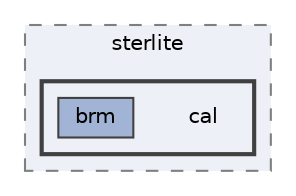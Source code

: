 digraph "repository/brm-inventory/src/main/java/com/sterlite/cal"
{
 // LATEX_PDF_SIZE
  bgcolor="transparent";
  edge [fontname=Helvetica,fontsize=10,labelfontname=Helvetica,labelfontsize=10];
  node [fontname=Helvetica,fontsize=10,shape=box,height=0.2,width=0.4];
  compound=true
  subgraph clusterdir_a4012b866e933f1df29bc8c82a563b38 {
    graph [ bgcolor="#edf0f7", pencolor="grey50", label="sterlite", fontname=Helvetica,fontsize=10 style="filled,dashed", URL="dir_a4012b866e933f1df29bc8c82a563b38.html",tooltip=""]
  subgraph clusterdir_33ec776a34e2379b8d06e1fcd023684b {
    graph [ bgcolor="#edf0f7", pencolor="grey25", label="", fontname=Helvetica,fontsize=10 style="filled,bold", URL="dir_33ec776a34e2379b8d06e1fcd023684b.html",tooltip=""]
    dir_33ec776a34e2379b8d06e1fcd023684b [shape=plaintext, label="cal"];
  dir_5ccc59f2955652600b3ebbf71c1b4093 [label="brm", fillcolor="#a2b4d6", color="grey25", style="filled", URL="dir_5ccc59f2955652600b3ebbf71c1b4093.html",tooltip=""];
  }
  }
}
